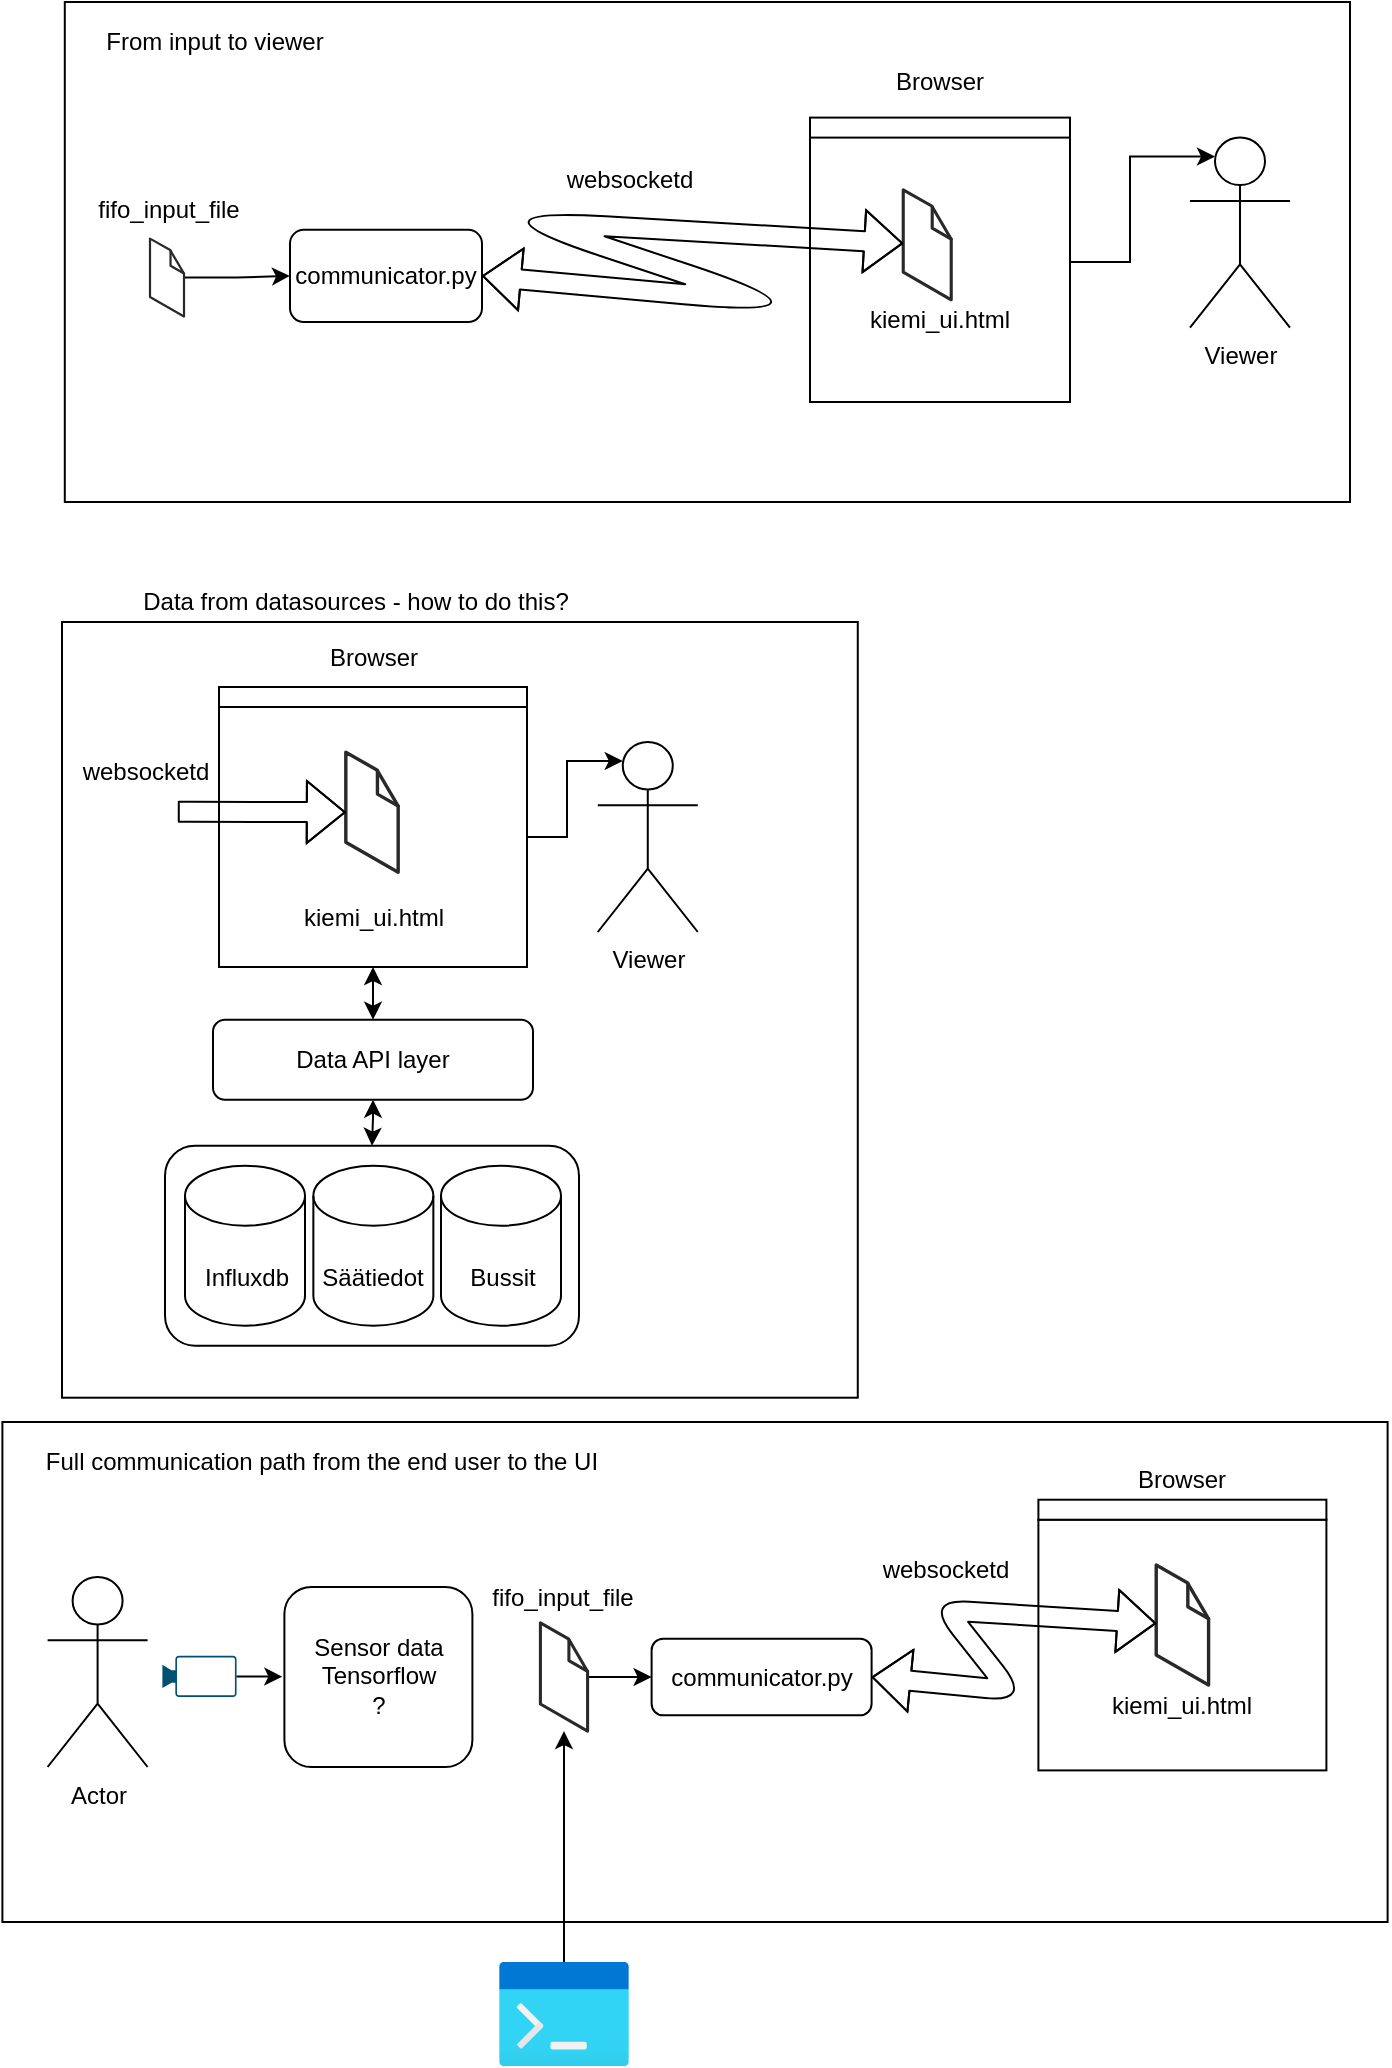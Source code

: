 <mxfile version="14.2.3" type="github">
  <diagram id="3CzPUTpHrlHyZUtjwLsB" name="Page-1">
    <mxGraphModel dx="1777" dy="454" grid="1" gridSize="10" guides="1" tooltips="1" connect="1" arrows="1" fold="1" page="1" pageScale="1" pageWidth="827" pageHeight="1169" math="0" shadow="0">
      <root>
        <mxCell id="0" />
        <mxCell id="1" parent="0" />
        <mxCell id="zT4QuSSP40gOlRclM1o9-1" value="" style="rounded=0;whiteSpace=wrap;html=1;" parent="1" vertex="1">
          <mxGeometry x="17.4" y="10" width="642.6" height="250" as="geometry" />
        </mxCell>
        <mxCell id="zT4QuSSP40gOlRclM1o9-37" style="edgeStyle=orthogonalEdgeStyle;rounded=0;orthogonalLoop=1;jettySize=auto;html=1;entryX=0.25;entryY=0.1;entryDx=0;entryDy=0;entryPerimeter=0;" parent="1" source="zT4QuSSP40gOlRclM1o9-16" target="zT4QuSSP40gOlRclM1o9-14" edge="1">
          <mxGeometry relative="1" as="geometry">
            <Array as="points">
              <mxPoint x="550" y="140" />
              <mxPoint x="550" y="87" />
            </Array>
          </mxGeometry>
        </mxCell>
        <mxCell id="zT4QuSSP40gOlRclM1o9-16" value="" style="rounded=0;whiteSpace=wrap;html=1;" parent="1" vertex="1">
          <mxGeometry x="390" y="70" width="130" height="140" as="geometry" />
        </mxCell>
        <mxCell id="zT4QuSSP40gOlRclM1o9-17" value="" style="rounded=0;whiteSpace=wrap;html=1;" parent="1" vertex="1">
          <mxGeometry x="390" y="67.8" width="130" height="10" as="geometry" />
        </mxCell>
        <mxCell id="zT4QuSSP40gOlRclM1o9-18" value="Browser" style="text;html=1;strokeColor=none;fillColor=none;align=center;verticalAlign=middle;whiteSpace=wrap;rounded=0;" parent="1" vertex="1">
          <mxGeometry x="435" y="40" width="40" height="20" as="geometry" />
        </mxCell>
        <mxCell id="zT4QuSSP40gOlRclM1o9-6" value="" style="verticalLabelPosition=bottom;html=1;verticalAlign=top;strokeWidth=1;align=center;outlineConnect=0;dashed=0;outlineConnect=0;shape=mxgraph.aws3d.file;aspect=fixed;strokeColor=#292929;" parent="1" vertex="1">
          <mxGeometry x="436.62" y="103.9" width="23.99" height="55" as="geometry" />
        </mxCell>
        <mxCell id="zT4QuSSP40gOlRclM1o9-4" value="" style="shape=flexArrow;endArrow=classic;startArrow=classic;html=1;exitX=1;exitY=0.5;exitDx=0;exitDy=0;" parent="1" source="zT4QuSSP40gOlRclM1o9-5" target="zT4QuSSP40gOlRclM1o9-6" edge="1">
          <mxGeometry width="50" height="50" relative="1" as="geometry">
            <mxPoint x="226" y="174.9" as="sourcePoint" />
            <mxPoint x="326" y="94.9" as="targetPoint" />
            <Array as="points">
              <mxPoint x="370" y="160" />
              <mxPoint x="250" y="120" />
            </Array>
          </mxGeometry>
        </mxCell>
        <mxCell id="zT4QuSSP40gOlRclM1o9-5" value="communicator.py" style="rounded=1;whiteSpace=wrap;html=1;" parent="1" vertex="1">
          <mxGeometry x="130" y="123.9" width="96" height="46.1" as="geometry" />
        </mxCell>
        <mxCell id="zT4QuSSP40gOlRclM1o9-7" value="kiemi_ui.html" style="text;html=1;strokeColor=none;fillColor=none;align=center;verticalAlign=middle;whiteSpace=wrap;rounded=0;" parent="1" vertex="1">
          <mxGeometry x="400" y="158.9" width="110" height="20" as="geometry" />
        </mxCell>
        <mxCell id="zT4QuSSP40gOlRclM1o9-10" value="websocketd" style="text;html=1;strokeColor=none;fillColor=none;align=center;verticalAlign=middle;whiteSpace=wrap;rounded=0;" parent="1" vertex="1">
          <mxGeometry x="280" y="89" width="40" height="20" as="geometry" />
        </mxCell>
        <mxCell id="zT4QuSSP40gOlRclM1o9-13" style="edgeStyle=orthogonalEdgeStyle;rounded=0;orthogonalLoop=1;jettySize=auto;html=1;entryX=0;entryY=0.5;entryDx=0;entryDy=0;" parent="1" source="zT4QuSSP40gOlRclM1o9-11" target="zT4QuSSP40gOlRclM1o9-5" edge="1">
          <mxGeometry relative="1" as="geometry" />
        </mxCell>
        <mxCell id="zT4QuSSP40gOlRclM1o9-11" value="" style="verticalLabelPosition=bottom;html=1;verticalAlign=top;strokeWidth=1;align=center;outlineConnect=0;dashed=0;outlineConnect=0;shape=mxgraph.aws3d.file;aspect=fixed;strokeColor=#292929;" parent="1" vertex="1">
          <mxGeometry x="60" y="128.3" width="17" height="38.97" as="geometry" />
        </mxCell>
        <mxCell id="zT4QuSSP40gOlRclM1o9-12" value="fifo_input_file" style="text;html=1;align=center;verticalAlign=middle;resizable=0;points=[];autosize=1;" parent="1" vertex="1">
          <mxGeometry x="23.5" y="103.9" width="90" height="20" as="geometry" />
        </mxCell>
        <mxCell id="zT4QuSSP40gOlRclM1o9-14" value="Viewer" style="shape=umlActor;verticalLabelPosition=bottom;verticalAlign=top;html=1;outlineConnect=0;" parent="1" vertex="1">
          <mxGeometry x="580" y="77.8" width="50" height="95" as="geometry" />
        </mxCell>
        <mxCell id="zT4QuSSP40gOlRclM1o9-60" value="" style="group" parent="1" vertex="1" connectable="0">
          <mxGeometry x="-13.8" y="720" width="692.6" height="250" as="geometry" />
        </mxCell>
        <mxCell id="zT4QuSSP40gOlRclM1o9-59" value="" style="rounded=0;whiteSpace=wrap;html=1;" parent="zT4QuSSP40gOlRclM1o9-60" vertex="1">
          <mxGeometry width="692.6" height="250" as="geometry" />
        </mxCell>
        <mxCell id="zT4QuSSP40gOlRclM1o9-21" value="" style="rounded=0;whiteSpace=wrap;html=1;" parent="zT4QuSSP40gOlRclM1o9-60" vertex="1">
          <mxGeometry x="518" y="48.85" width="144" height="125.35" as="geometry" />
        </mxCell>
        <mxCell id="zT4QuSSP40gOlRclM1o9-22" value="" style="rounded=0;whiteSpace=wrap;html=1;" parent="zT4QuSSP40gOlRclM1o9-60" vertex="1">
          <mxGeometry x="518" y="38.85" width="144" height="10" as="geometry" />
        </mxCell>
        <mxCell id="zT4QuSSP40gOlRclM1o9-23" value="Browser" style="text;html=1;strokeColor=none;fillColor=none;align=center;verticalAlign=middle;whiteSpace=wrap;rounded=0;" parent="zT4QuSSP40gOlRclM1o9-60" vertex="1">
          <mxGeometry x="570" y="18.85" width="40" height="20" as="geometry" />
        </mxCell>
        <mxCell id="zT4QuSSP40gOlRclM1o9-24" value="" style="verticalLabelPosition=bottom;html=1;verticalAlign=top;strokeWidth=1;align=center;outlineConnect=0;dashed=0;outlineConnect=0;shape=mxgraph.aws3d.file;aspect=fixed;strokeColor=#292929;" parent="zT4QuSSP40gOlRclM1o9-60" vertex="1">
          <mxGeometry x="576.91" y="71.5" width="26.18" height="60" as="geometry" />
        </mxCell>
        <mxCell id="zT4QuSSP40gOlRclM1o9-25" value="" style="shape=flexArrow;endArrow=classic;startArrow=classic;html=1;exitX=1;exitY=0.5;exitDx=0;exitDy=0;" parent="zT4QuSSP40gOlRclM1o9-60" source="zT4QuSSP40gOlRclM1o9-26" target="zT4QuSSP40gOlRclM1o9-24" edge="1">
          <mxGeometry x="-18" y="14.2" width="50" height="50" as="geometry">
            <mxPoint x="442" y="144.2" as="sourcePoint" />
            <mxPoint x="494" y="64.1" as="targetPoint" />
            <Array as="points">
              <mxPoint x="503.6" y="134.2" />
              <mxPoint x="472" y="94.2" />
            </Array>
          </mxGeometry>
        </mxCell>
        <mxCell id="zT4QuSSP40gOlRclM1o9-26" value="communicator.py" style="rounded=1;whiteSpace=wrap;html=1;" parent="zT4QuSSP40gOlRclM1o9-60" vertex="1">
          <mxGeometry x="324.6" y="108.35" width="110" height="38.3" as="geometry" />
        </mxCell>
        <mxCell id="zT4QuSSP40gOlRclM1o9-27" value="kiemi_ui.html" style="text;html=1;strokeColor=none;fillColor=none;align=center;verticalAlign=middle;whiteSpace=wrap;rounded=0;" parent="zT4QuSSP40gOlRclM1o9-60" vertex="1">
          <mxGeometry x="535" y="131.5" width="110" height="20" as="geometry" />
        </mxCell>
        <mxCell id="zT4QuSSP40gOlRclM1o9-28" value="websocketd" style="text;html=1;strokeColor=none;fillColor=none;align=center;verticalAlign=middle;whiteSpace=wrap;rounded=0;" parent="zT4QuSSP40gOlRclM1o9-60" vertex="1">
          <mxGeometry x="452" y="64.2" width="40" height="20" as="geometry" />
        </mxCell>
        <mxCell id="zT4QuSSP40gOlRclM1o9-29" style="edgeStyle=orthogonalEdgeStyle;rounded=0;orthogonalLoop=1;jettySize=auto;html=1;entryX=0;entryY=0.5;entryDx=0;entryDy=0;" parent="zT4QuSSP40gOlRclM1o9-60" source="zT4QuSSP40gOlRclM1o9-30" target="zT4QuSSP40gOlRclM1o9-26" edge="1">
          <mxGeometry x="-18" y="14.2" as="geometry" />
        </mxCell>
        <mxCell id="zT4QuSSP40gOlRclM1o9-30" value="" style="verticalLabelPosition=bottom;html=1;verticalAlign=top;strokeWidth=1;align=center;outlineConnect=0;dashed=0;outlineConnect=0;shape=mxgraph.aws3d.file;aspect=fixed;strokeColor=#292929;" parent="zT4QuSSP40gOlRclM1o9-60" vertex="1">
          <mxGeometry x="269" y="100.45" width="23.6" height="54.1" as="geometry" />
        </mxCell>
        <mxCell id="zT4QuSSP40gOlRclM1o9-31" value="fifo_input_file" style="text;html=1;align=center;verticalAlign=middle;resizable=0;points=[];autosize=1;" parent="zT4QuSSP40gOlRclM1o9-60" vertex="1">
          <mxGeometry x="234.6" y="77.5" width="90" height="20" as="geometry" />
        </mxCell>
        <mxCell id="zT4QuSSP40gOlRclM1o9-32" value="Actor" style="shape=umlActor;verticalLabelPosition=bottom;verticalAlign=top;html=1;outlineConnect=0;" parent="zT4QuSSP40gOlRclM1o9-60" vertex="1">
          <mxGeometry x="22.6" y="77.5" width="50" height="95" as="geometry" />
        </mxCell>
        <mxCell id="zT4QuSSP40gOlRclM1o9-33" value="" style="points=[[0,0.5,0],[0.19,0.02,0],[0.59,0,0],[0.985,0.02,0],[1,0.5,0],[0.985,0.98,0],[0.59,1,0],[0.19,0.98,0]];verticalLabelPosition=bottom;html=1;verticalAlign=top;aspect=fixed;align=center;pointerEvents=1;shape=mxgraph.cisco19.camera;fillColor=#005073;strokeColor=none;" parent="zT4QuSSP40gOlRclM1o9-60" vertex="1">
          <mxGeometry x="80" y="116.9" width="37.08" height="20.6" as="geometry" />
        </mxCell>
        <mxCell id="zT4QuSSP40gOlRclM1o9-34" value="" style="rounded=1;whiteSpace=wrap;html=1;" parent="zT4QuSSP40gOlRclM1o9-60" vertex="1">
          <mxGeometry x="141" y="82.5" width="94" height="90" as="geometry" />
        </mxCell>
        <mxCell id="zT4QuSSP40gOlRclM1o9-38" style="edgeStyle=orthogonalEdgeStyle;rounded=0;orthogonalLoop=1;jettySize=auto;html=1;entryX=-0.011;entryY=0.498;entryDx=0;entryDy=0;entryPerimeter=0;exitX=1;exitY=0.5;exitDx=0;exitDy=0;exitPerimeter=0;" parent="zT4QuSSP40gOlRclM1o9-60" source="zT4QuSSP40gOlRclM1o9-33" target="zT4QuSSP40gOlRclM1o9-34" edge="1">
          <mxGeometry x="7.105e-15" y="14.2" as="geometry">
            <mxPoint x="105" y="121.2" as="sourcePoint" />
            <mxPoint x="141" y="127.5" as="targetPoint" />
            <Array as="points">
              <mxPoint x="123.6" y="127.2" />
            </Array>
          </mxGeometry>
        </mxCell>
        <mxCell id="zT4QuSSP40gOlRclM1o9-35" value="Sensor data&lt;br&gt;Tensorflow&lt;br&gt;?" style="text;html=1;align=center;verticalAlign=middle;resizable=0;points=[];autosize=1;" parent="zT4QuSSP40gOlRclM1o9-60" vertex="1">
          <mxGeometry x="148" y="101.5" width="80" height="50" as="geometry" />
        </mxCell>
        <mxCell id="D8RaN2IuwbE9ZCIVpUQj-3" value="Full communication path from the end user to the UI" style="text;html=1;strokeColor=none;fillColor=none;align=center;verticalAlign=middle;whiteSpace=wrap;rounded=0;" parent="zT4QuSSP40gOlRclM1o9-60" vertex="1">
          <mxGeometry x="10" y="10" width="300" height="20" as="geometry" />
        </mxCell>
        <mxCell id="zT4QuSSP40gOlRclM1o9-64" value="" style="group" parent="1" vertex="1" connectable="0">
          <mxGeometry x="16" y="320" width="397.89" height="387.85" as="geometry" />
        </mxCell>
        <mxCell id="zT4QuSSP40gOlRclM1o9-63" value="" style="rounded=0;whiteSpace=wrap;html=1;" parent="zT4QuSSP40gOlRclM1o9-64" vertex="1">
          <mxGeometry width="397.89" height="387.85" as="geometry" />
        </mxCell>
        <mxCell id="zT4QuSSP40gOlRclM1o9-52" value="" style="rounded=1;whiteSpace=wrap;html=1;" parent="zT4QuSSP40gOlRclM1o9-64" vertex="1">
          <mxGeometry x="51.5" y="261.85" width="207" height="100" as="geometry" />
        </mxCell>
        <mxCell id="zT4QuSSP40gOlRclM1o9-40" value="" style="rounded=0;whiteSpace=wrap;html=1;" parent="zT4QuSSP40gOlRclM1o9-64" vertex="1">
          <mxGeometry x="78.5" y="42.5" width="154" height="130" as="geometry" />
        </mxCell>
        <mxCell id="zT4QuSSP40gOlRclM1o9-41" value="" style="rounded=0;whiteSpace=wrap;html=1;" parent="zT4QuSSP40gOlRclM1o9-64" vertex="1">
          <mxGeometry x="78.5" y="32.5" width="154" height="10" as="geometry" />
        </mxCell>
        <mxCell id="zT4QuSSP40gOlRclM1o9-42" value="Browser" style="text;html=1;strokeColor=none;fillColor=none;align=center;verticalAlign=middle;whiteSpace=wrap;rounded=0;" parent="zT4QuSSP40gOlRclM1o9-64" vertex="1">
          <mxGeometry x="135.5" y="7.85" width="40" height="20" as="geometry" />
        </mxCell>
        <mxCell id="zT4QuSSP40gOlRclM1o9-43" value="" style="verticalLabelPosition=bottom;html=1;verticalAlign=top;strokeWidth=1;align=center;outlineConnect=0;dashed=0;outlineConnect=0;shape=mxgraph.aws3d.file;aspect=fixed;strokeColor=#292929;" parent="zT4QuSSP40gOlRclM1o9-64" vertex="1">
          <mxGeometry x="141.91" y="65.15" width="26.18" height="60" as="geometry" />
        </mxCell>
        <mxCell id="zT4QuSSP40gOlRclM1o9-45" value="kiemi_ui.html" style="text;html=1;strokeColor=none;fillColor=none;align=center;verticalAlign=middle;whiteSpace=wrap;rounded=0;" parent="zT4QuSSP40gOlRclM1o9-64" vertex="1">
          <mxGeometry x="100.68" y="137.85" width="110" height="20" as="geometry" />
        </mxCell>
        <mxCell id="zT4QuSSP40gOlRclM1o9-46" value="websocketd" style="text;html=1;strokeColor=none;fillColor=none;align=center;verticalAlign=middle;whiteSpace=wrap;rounded=0;" parent="zT4QuSSP40gOlRclM1o9-64" vertex="1">
          <mxGeometry x="21.5" y="65.15" width="40" height="20" as="geometry" />
        </mxCell>
        <mxCell id="zT4QuSSP40gOlRclM1o9-54" style="edgeStyle=orthogonalEdgeStyle;rounded=0;orthogonalLoop=1;jettySize=auto;html=1;entryX=0.5;entryY=0;entryDx=0;entryDy=0;startArrow=classic;startFill=1;" parent="zT4QuSSP40gOlRclM1o9-64" source="zT4QuSSP40gOlRclM1o9-47" target="zT4QuSSP40gOlRclM1o9-52" edge="1">
          <mxGeometry relative="1" as="geometry">
            <mxPoint x="156.5" y="258.85" as="targetPoint" />
            <Array as="points">
              <mxPoint x="155.5" y="247.85" />
              <mxPoint x="155.5" y="247.85" />
            </Array>
          </mxGeometry>
        </mxCell>
        <mxCell id="zT4QuSSP40gOlRclM1o9-47" value="" style="rounded=1;whiteSpace=wrap;html=1;" parent="zT4QuSSP40gOlRclM1o9-64" vertex="1">
          <mxGeometry x="75.5" y="198.85" width="160" height="40" as="geometry" />
        </mxCell>
        <mxCell id="zT4QuSSP40gOlRclM1o9-48" style="edgeStyle=orthogonalEdgeStyle;rounded=0;orthogonalLoop=1;jettySize=auto;html=1;entryX=0.5;entryY=0;entryDx=0;entryDy=0;startArrow=classic;startFill=1;" parent="zT4QuSSP40gOlRclM1o9-64" source="zT4QuSSP40gOlRclM1o9-40" target="zT4QuSSP40gOlRclM1o9-47" edge="1">
          <mxGeometry relative="1" as="geometry" />
        </mxCell>
        <mxCell id="zT4QuSSP40gOlRclM1o9-44" value="" style="shape=flexArrow;endArrow=classic;startArrow=none;html=1;startFill=0;" parent="zT4QuSSP40gOlRclM1o9-64" target="zT4QuSSP40gOlRclM1o9-43" edge="1">
          <mxGeometry width="50" height="50" relative="1" as="geometry">
            <mxPoint x="57.89" y="94.85" as="sourcePoint" />
            <mxPoint x="7.1" y="-282.25" as="targetPoint" />
            <Array as="points">
              <mxPoint x="64.89" y="94.85" />
            </Array>
          </mxGeometry>
        </mxCell>
        <mxCell id="zT4QuSSP40gOlRclM1o9-49" value="" style="shape=cylinder3;whiteSpace=wrap;html=1;boundedLbl=1;backgroundOutline=1;size=15;" parent="zT4QuSSP40gOlRclM1o9-64" vertex="1">
          <mxGeometry x="61.5" y="271.85" width="60" height="80" as="geometry" />
        </mxCell>
        <mxCell id="zT4QuSSP40gOlRclM1o9-50" value="" style="shape=cylinder3;whiteSpace=wrap;html=1;boundedLbl=1;backgroundOutline=1;size=15;" parent="zT4QuSSP40gOlRclM1o9-64" vertex="1">
          <mxGeometry x="125.68" y="271.85" width="60" height="80" as="geometry" />
        </mxCell>
        <mxCell id="zT4QuSSP40gOlRclM1o9-51" value="" style="shape=cylinder3;whiteSpace=wrap;html=1;boundedLbl=1;backgroundOutline=1;size=15;" parent="zT4QuSSP40gOlRclM1o9-64" vertex="1">
          <mxGeometry x="189.5" y="271.85" width="60" height="80" as="geometry" />
        </mxCell>
        <mxCell id="zT4QuSSP40gOlRclM1o9-55" value="Data API layer" style="text;html=1;strokeColor=none;fillColor=none;align=center;verticalAlign=middle;whiteSpace=wrap;rounded=0;" parent="zT4QuSSP40gOlRclM1o9-64" vertex="1">
          <mxGeometry x="107" y="208.85" width="97" height="20" as="geometry" />
        </mxCell>
        <mxCell id="zT4QuSSP40gOlRclM1o9-56" value="Influxdb" style="text;html=1;align=center;verticalAlign=middle;resizable=0;points=[];autosize=1;" parent="zT4QuSSP40gOlRclM1o9-64" vertex="1">
          <mxGeometry x="61.5" y="317.85" width="60" height="20" as="geometry" />
        </mxCell>
        <mxCell id="zT4QuSSP40gOlRclM1o9-57" value="Säätiedot" style="text;html=1;align=center;verticalAlign=middle;resizable=0;points=[];autosize=1;" parent="zT4QuSSP40gOlRclM1o9-64" vertex="1">
          <mxGeometry x="120" y="317.85" width="70" height="20" as="geometry" />
        </mxCell>
        <mxCell id="zT4QuSSP40gOlRclM1o9-58" value="Bussit" style="text;html=1;align=center;verticalAlign=middle;resizable=0;points=[];autosize=1;" parent="zT4QuSSP40gOlRclM1o9-64" vertex="1">
          <mxGeometry x="194.5" y="317.85" width="50" height="20" as="geometry" />
        </mxCell>
        <mxCell id="zT4QuSSP40gOlRclM1o9-61" value="Viewer" style="shape=umlActor;verticalLabelPosition=bottom;verticalAlign=top;html=1;outlineConnect=0;" parent="zT4QuSSP40gOlRclM1o9-64" vertex="1">
          <mxGeometry x="267.89" y="60" width="50" height="95" as="geometry" />
        </mxCell>
        <mxCell id="zT4QuSSP40gOlRclM1o9-62" style="edgeStyle=orthogonalEdgeStyle;rounded=0;orthogonalLoop=1;jettySize=auto;html=1;entryX=0.25;entryY=0.1;entryDx=0;entryDy=0;entryPerimeter=0;startArrow=none;startFill=0;" parent="zT4QuSSP40gOlRclM1o9-64" source="zT4QuSSP40gOlRclM1o9-40" target="zT4QuSSP40gOlRclM1o9-61" edge="1">
          <mxGeometry relative="1" as="geometry" />
        </mxCell>
        <mxCell id="D8RaN2IuwbE9ZCIVpUQj-1" value="From input to viewer" style="text;html=1;strokeColor=none;fillColor=none;align=center;verticalAlign=middle;whiteSpace=wrap;rounded=0;" parent="1" vertex="1">
          <mxGeometry x="23.5" y="20" width="136.5" height="20" as="geometry" />
        </mxCell>
        <mxCell id="D8RaN2IuwbE9ZCIVpUQj-2" value="Data from datasources - how to do this?" style="text;html=1;strokeColor=none;fillColor=none;align=center;verticalAlign=middle;whiteSpace=wrap;rounded=0;" parent="1" vertex="1">
          <mxGeometry x="16" y="300" width="294" height="20" as="geometry" />
        </mxCell>
        <mxCell id="hFyH83U5A5knFON6TQXR-5" style="edgeStyle=orthogonalEdgeStyle;rounded=0;orthogonalLoop=1;jettySize=auto;html=1;" edge="1" parent="1" source="hFyH83U5A5knFON6TQXR-2" target="zT4QuSSP40gOlRclM1o9-30">
          <mxGeometry relative="1" as="geometry" />
        </mxCell>
        <mxCell id="hFyH83U5A5knFON6TQXR-2" value="" style="aspect=fixed;html=1;points=[];align=center;image;fontSize=12;image=img/lib/azure2/general/Dev_Console.svg;" vertex="1" parent="1">
          <mxGeometry x="234.5" y="990" width="65" height="52" as="geometry" />
        </mxCell>
      </root>
    </mxGraphModel>
  </diagram>
</mxfile>
